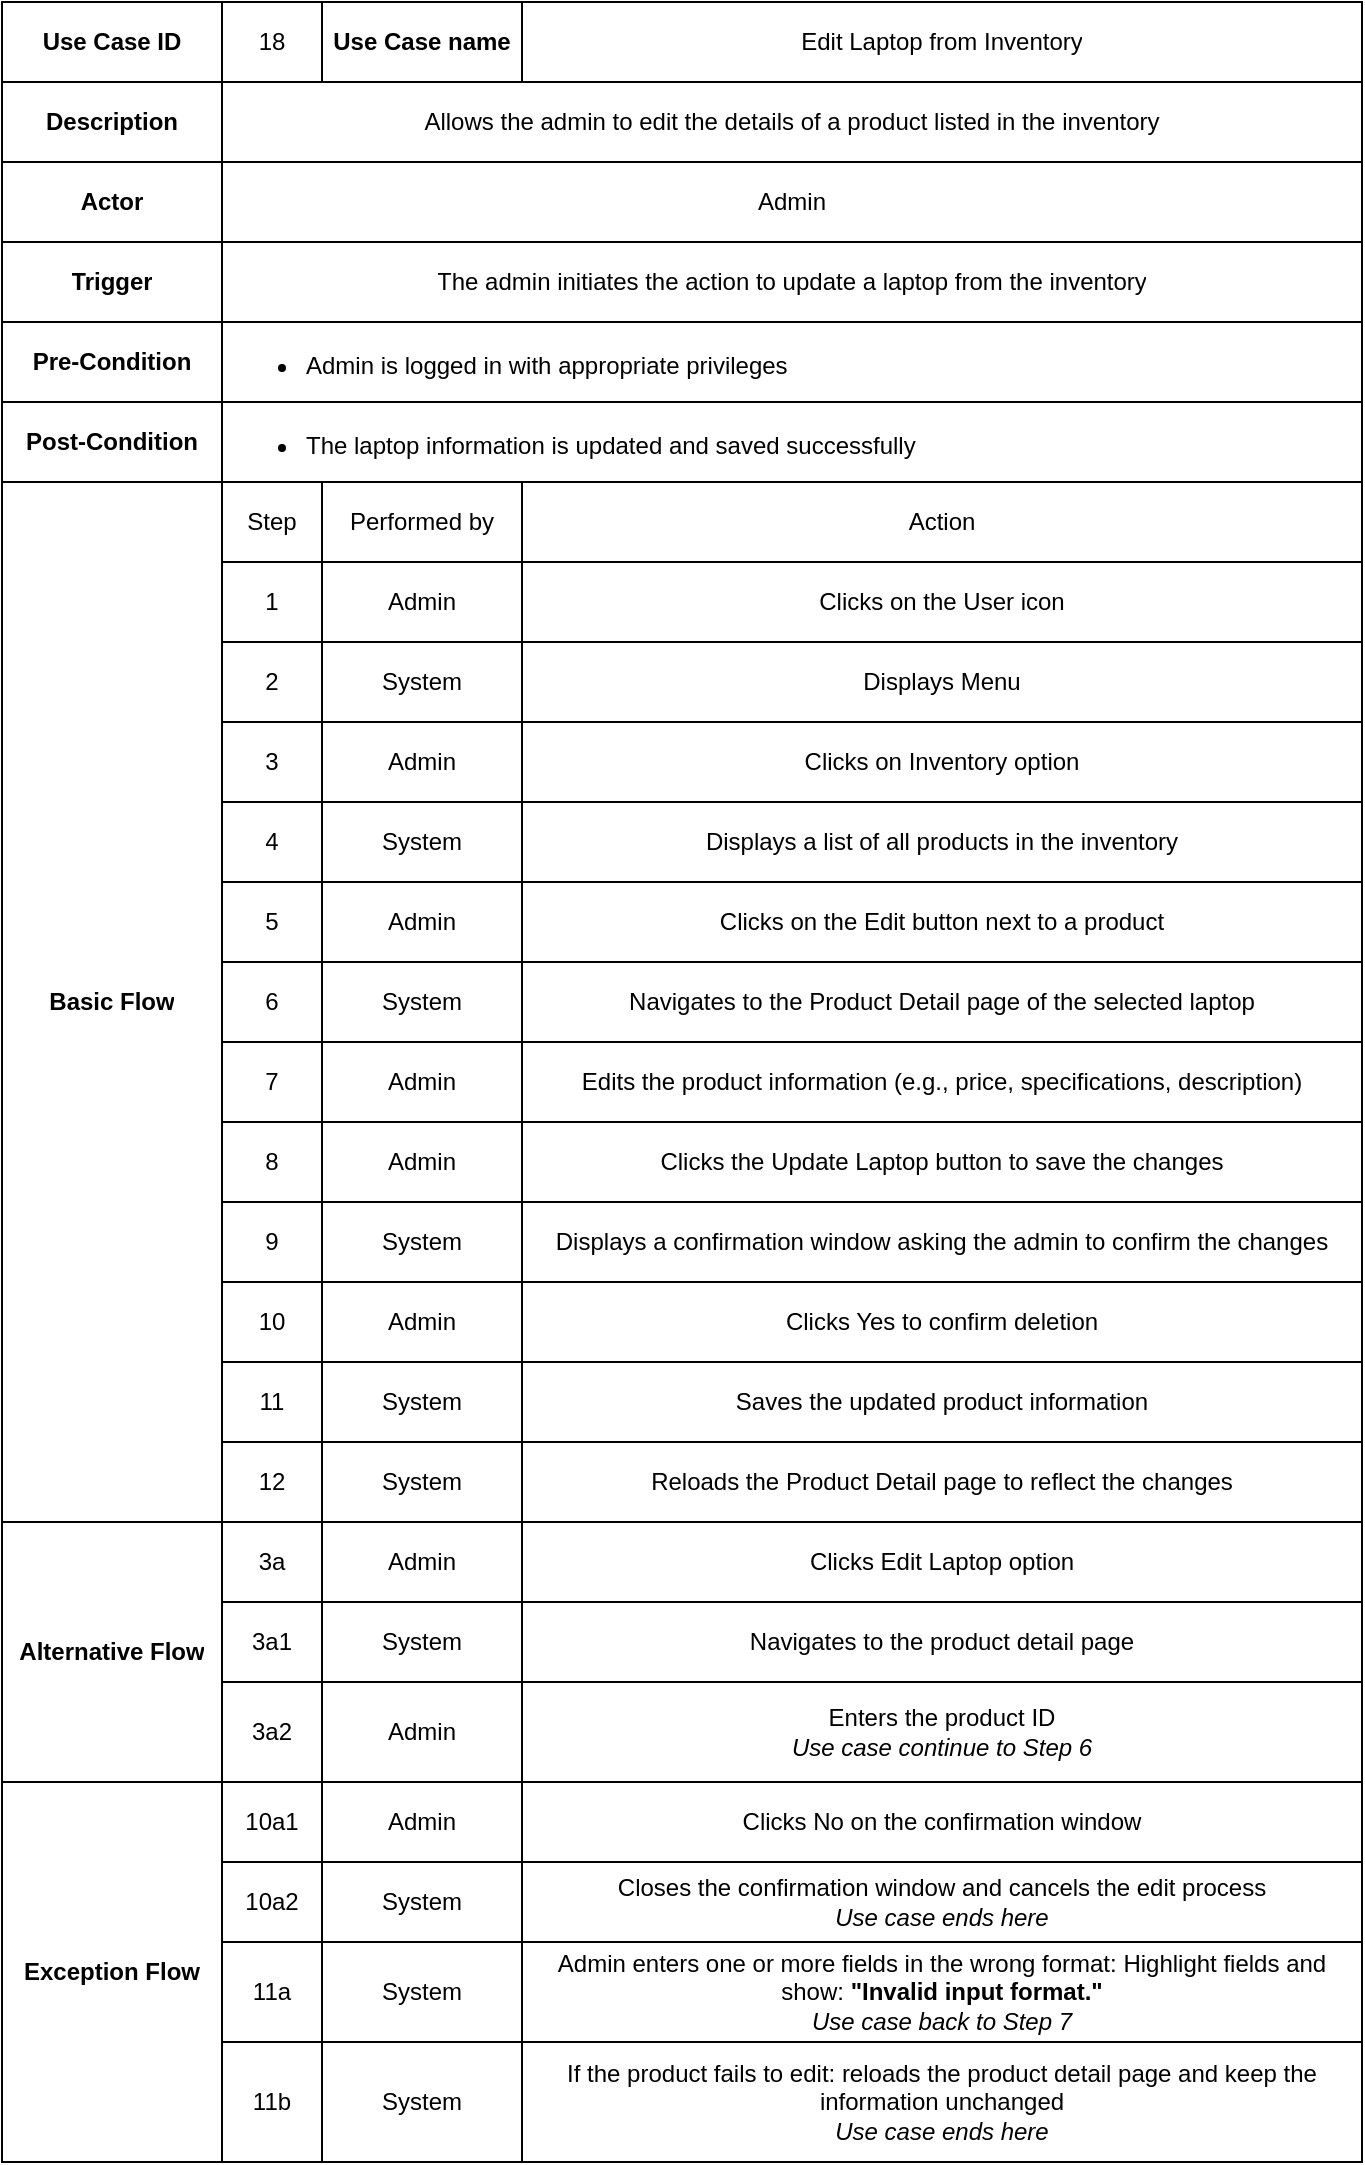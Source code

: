 <mxfile version="27.0.3">
  <diagram name="Page-1" id="t0oPoA8JW2VqA-yJJ_0l">
    <mxGraphModel dx="992" dy="593" grid="1" gridSize="10" guides="1" tooltips="1" connect="1" arrows="1" fold="1" page="1" pageScale="1" pageWidth="850" pageHeight="1100" math="0" shadow="0">
      <root>
        <mxCell id="0" />
        <mxCell id="1" parent="0" />
        <mxCell id="TJ8h7UZi5Kc5QOQq1z57-1" value="" style="shape=table;startSize=0;container=1;collapsible=0;childLayout=tableLayout;fontStyle=0" parent="1" vertex="1">
          <mxGeometry x="85" y="120" width="680" height="1080" as="geometry" />
        </mxCell>
        <mxCell id="TJ8h7UZi5Kc5QOQq1z57-2" value="" style="shape=tableRow;horizontal=0;startSize=0;swimlaneHead=0;swimlaneBody=0;strokeColor=inherit;top=0;left=0;bottom=0;right=0;collapsible=0;dropTarget=0;fillColor=none;points=[[0,0.5],[1,0.5]];portConstraint=eastwest;" parent="TJ8h7UZi5Kc5QOQq1z57-1" vertex="1">
          <mxGeometry width="680" height="40" as="geometry" />
        </mxCell>
        <mxCell id="TJ8h7UZi5Kc5QOQq1z57-3" value="Use Case ID" style="shape=partialRectangle;html=1;whiteSpace=wrap;connectable=0;strokeColor=inherit;overflow=hidden;fillColor=none;top=0;left=0;bottom=0;right=0;pointerEvents=1;fontStyle=1" parent="TJ8h7UZi5Kc5QOQq1z57-2" vertex="1">
          <mxGeometry width="110" height="40" as="geometry">
            <mxRectangle width="110" height="40" as="alternateBounds" />
          </mxGeometry>
        </mxCell>
        <mxCell id="TJ8h7UZi5Kc5QOQq1z57-4" value="18" style="shape=partialRectangle;html=1;whiteSpace=wrap;connectable=0;strokeColor=inherit;overflow=hidden;fillColor=none;top=0;left=0;bottom=0;right=0;pointerEvents=1;" parent="TJ8h7UZi5Kc5QOQq1z57-2" vertex="1">
          <mxGeometry x="110" width="50" height="40" as="geometry">
            <mxRectangle width="50" height="40" as="alternateBounds" />
          </mxGeometry>
        </mxCell>
        <mxCell id="TJ8h7UZi5Kc5QOQq1z57-5" value="Use Case name" style="shape=partialRectangle;html=1;whiteSpace=wrap;connectable=0;strokeColor=inherit;overflow=hidden;fillColor=none;top=0;left=0;bottom=0;right=0;pointerEvents=1;fontStyle=1" parent="TJ8h7UZi5Kc5QOQq1z57-2" vertex="1">
          <mxGeometry x="160" width="100" height="40" as="geometry">
            <mxRectangle width="100" height="40" as="alternateBounds" />
          </mxGeometry>
        </mxCell>
        <mxCell id="TJ8h7UZi5Kc5QOQq1z57-6" value="Edit Laptop from Inventory" style="shape=partialRectangle;html=1;whiteSpace=wrap;connectable=0;strokeColor=inherit;overflow=hidden;fillColor=none;top=0;left=0;bottom=0;right=0;pointerEvents=1;" parent="TJ8h7UZi5Kc5QOQq1z57-2" vertex="1">
          <mxGeometry x="260" width="420" height="40" as="geometry">
            <mxRectangle width="420" height="40" as="alternateBounds" />
          </mxGeometry>
        </mxCell>
        <mxCell id="TJ8h7UZi5Kc5QOQq1z57-7" style="shape=tableRow;horizontal=0;startSize=0;swimlaneHead=0;swimlaneBody=0;strokeColor=inherit;top=0;left=0;bottom=0;right=0;collapsible=0;dropTarget=0;fillColor=none;points=[[0,0.5],[1,0.5]];portConstraint=eastwest;" parent="TJ8h7UZi5Kc5QOQq1z57-1" vertex="1">
          <mxGeometry y="40" width="680" height="40" as="geometry" />
        </mxCell>
        <mxCell id="TJ8h7UZi5Kc5QOQq1z57-8" value="Description" style="shape=partialRectangle;html=1;whiteSpace=wrap;connectable=0;strokeColor=inherit;overflow=hidden;fillColor=none;top=0;left=0;bottom=0;right=0;pointerEvents=1;fontStyle=1" parent="TJ8h7UZi5Kc5QOQq1z57-7" vertex="1">
          <mxGeometry width="110" height="40" as="geometry">
            <mxRectangle width="110" height="40" as="alternateBounds" />
          </mxGeometry>
        </mxCell>
        <mxCell id="TJ8h7UZi5Kc5QOQq1z57-9" value="Allows the admin to edit the details of a product listed in the inventory" style="shape=partialRectangle;html=1;whiteSpace=wrap;connectable=0;strokeColor=inherit;overflow=hidden;fillColor=none;top=0;left=0;bottom=0;right=0;pointerEvents=1;rowspan=1;colspan=3;" parent="TJ8h7UZi5Kc5QOQq1z57-7" vertex="1">
          <mxGeometry x="110" width="570" height="40" as="geometry">
            <mxRectangle width="50" height="40" as="alternateBounds" />
          </mxGeometry>
        </mxCell>
        <mxCell id="TJ8h7UZi5Kc5QOQq1z57-10" style="shape=partialRectangle;html=1;whiteSpace=wrap;connectable=0;strokeColor=inherit;overflow=hidden;fillColor=none;top=0;left=0;bottom=0;right=0;pointerEvents=1;" parent="TJ8h7UZi5Kc5QOQq1z57-7" vertex="1" visible="0">
          <mxGeometry x="160" width="100" height="40" as="geometry">
            <mxRectangle width="100" height="40" as="alternateBounds" />
          </mxGeometry>
        </mxCell>
        <mxCell id="TJ8h7UZi5Kc5QOQq1z57-11" style="shape=partialRectangle;html=1;whiteSpace=wrap;connectable=0;strokeColor=inherit;overflow=hidden;fillColor=none;top=0;left=0;bottom=0;right=0;pointerEvents=1;" parent="TJ8h7UZi5Kc5QOQq1z57-7" vertex="1" visible="0">
          <mxGeometry x="260" width="420" height="40" as="geometry">
            <mxRectangle width="420" height="40" as="alternateBounds" />
          </mxGeometry>
        </mxCell>
        <mxCell id="TJ8h7UZi5Kc5QOQq1z57-12" value="" style="shape=tableRow;horizontal=0;startSize=0;swimlaneHead=0;swimlaneBody=0;strokeColor=inherit;top=0;left=0;bottom=0;right=0;collapsible=0;dropTarget=0;fillColor=none;points=[[0,0.5],[1,0.5]];portConstraint=eastwest;" parent="TJ8h7UZi5Kc5QOQq1z57-1" vertex="1">
          <mxGeometry y="80" width="680" height="40" as="geometry" />
        </mxCell>
        <mxCell id="TJ8h7UZi5Kc5QOQq1z57-13" value="Actor" style="shape=partialRectangle;html=1;whiteSpace=wrap;connectable=0;strokeColor=inherit;overflow=hidden;fillColor=none;top=0;left=0;bottom=0;right=0;pointerEvents=1;fontStyle=1" parent="TJ8h7UZi5Kc5QOQq1z57-12" vertex="1">
          <mxGeometry width="110" height="40" as="geometry">
            <mxRectangle width="110" height="40" as="alternateBounds" />
          </mxGeometry>
        </mxCell>
        <mxCell id="TJ8h7UZi5Kc5QOQq1z57-14" value="Admin" style="shape=partialRectangle;html=1;whiteSpace=wrap;connectable=0;strokeColor=inherit;overflow=hidden;fillColor=none;top=0;left=0;bottom=0;right=0;pointerEvents=1;rowspan=1;colspan=3;" parent="TJ8h7UZi5Kc5QOQq1z57-12" vertex="1">
          <mxGeometry x="110" width="570" height="40" as="geometry">
            <mxRectangle width="50" height="40" as="alternateBounds" />
          </mxGeometry>
        </mxCell>
        <mxCell id="TJ8h7UZi5Kc5QOQq1z57-15" value="" style="shape=partialRectangle;html=1;whiteSpace=wrap;connectable=0;strokeColor=inherit;overflow=hidden;fillColor=none;top=0;left=0;bottom=0;right=0;pointerEvents=1;" parent="TJ8h7UZi5Kc5QOQq1z57-12" vertex="1" visible="0">
          <mxGeometry x="160" width="100" height="40" as="geometry">
            <mxRectangle width="100" height="40" as="alternateBounds" />
          </mxGeometry>
        </mxCell>
        <mxCell id="TJ8h7UZi5Kc5QOQq1z57-16" value="" style="shape=partialRectangle;html=1;whiteSpace=wrap;connectable=0;strokeColor=inherit;overflow=hidden;fillColor=none;top=0;left=0;bottom=0;right=0;pointerEvents=1;" parent="TJ8h7UZi5Kc5QOQq1z57-12" vertex="1" visible="0">
          <mxGeometry x="260" width="420" height="40" as="geometry">
            <mxRectangle width="420" height="40" as="alternateBounds" />
          </mxGeometry>
        </mxCell>
        <mxCell id="TJ8h7UZi5Kc5QOQq1z57-17" style="shape=tableRow;horizontal=0;startSize=0;swimlaneHead=0;swimlaneBody=0;strokeColor=inherit;top=0;left=0;bottom=0;right=0;collapsible=0;dropTarget=0;fillColor=none;points=[[0,0.5],[1,0.5]];portConstraint=eastwest;" parent="TJ8h7UZi5Kc5QOQq1z57-1" vertex="1">
          <mxGeometry y="120" width="680" height="40" as="geometry" />
        </mxCell>
        <mxCell id="TJ8h7UZi5Kc5QOQq1z57-18" value="Trigger" style="shape=partialRectangle;html=1;whiteSpace=wrap;connectable=0;strokeColor=inherit;overflow=hidden;fillColor=none;top=0;left=0;bottom=0;right=0;pointerEvents=1;fontStyle=1" parent="TJ8h7UZi5Kc5QOQq1z57-17" vertex="1">
          <mxGeometry width="110" height="40" as="geometry">
            <mxRectangle width="110" height="40" as="alternateBounds" />
          </mxGeometry>
        </mxCell>
        <mxCell id="TJ8h7UZi5Kc5QOQq1z57-19" value="The admin initiates the action to update a laptop from the inventory" style="shape=partialRectangle;html=1;whiteSpace=wrap;connectable=0;strokeColor=inherit;overflow=hidden;fillColor=none;top=0;left=0;bottom=0;right=0;pointerEvents=1;rowspan=1;colspan=3;" parent="TJ8h7UZi5Kc5QOQq1z57-17" vertex="1">
          <mxGeometry x="110" width="570" height="40" as="geometry">
            <mxRectangle width="50" height="40" as="alternateBounds" />
          </mxGeometry>
        </mxCell>
        <mxCell id="TJ8h7UZi5Kc5QOQq1z57-20" style="shape=partialRectangle;html=1;whiteSpace=wrap;connectable=0;strokeColor=inherit;overflow=hidden;fillColor=none;top=0;left=0;bottom=0;right=0;pointerEvents=1;" parent="TJ8h7UZi5Kc5QOQq1z57-17" vertex="1" visible="0">
          <mxGeometry x="160" width="100" height="40" as="geometry">
            <mxRectangle width="100" height="40" as="alternateBounds" />
          </mxGeometry>
        </mxCell>
        <mxCell id="TJ8h7UZi5Kc5QOQq1z57-21" style="shape=partialRectangle;html=1;whiteSpace=wrap;connectable=0;strokeColor=inherit;overflow=hidden;fillColor=none;top=0;left=0;bottom=0;right=0;pointerEvents=1;" parent="TJ8h7UZi5Kc5QOQq1z57-17" vertex="1" visible="0">
          <mxGeometry x="260" width="420" height="40" as="geometry">
            <mxRectangle width="420" height="40" as="alternateBounds" />
          </mxGeometry>
        </mxCell>
        <mxCell id="TJ8h7UZi5Kc5QOQq1z57-22" value="" style="shape=tableRow;horizontal=0;startSize=0;swimlaneHead=0;swimlaneBody=0;strokeColor=inherit;top=0;left=0;bottom=0;right=0;collapsible=0;dropTarget=0;fillColor=none;points=[[0,0.5],[1,0.5]];portConstraint=eastwest;" parent="TJ8h7UZi5Kc5QOQq1z57-1" vertex="1">
          <mxGeometry y="160" width="680" height="40" as="geometry" />
        </mxCell>
        <mxCell id="TJ8h7UZi5Kc5QOQq1z57-23" value="Pre-Condition" style="shape=partialRectangle;html=1;whiteSpace=wrap;connectable=0;strokeColor=inherit;overflow=hidden;fillColor=none;top=0;left=0;bottom=0;right=0;pointerEvents=1;fontStyle=1" parent="TJ8h7UZi5Kc5QOQq1z57-22" vertex="1">
          <mxGeometry width="110" height="40" as="geometry">
            <mxRectangle width="110" height="40" as="alternateBounds" />
          </mxGeometry>
        </mxCell>
        <mxCell id="TJ8h7UZi5Kc5QOQq1z57-24" value="&lt;ul style=&quot;&quot;&gt;&lt;li&gt;Admin is logged in with appropriate privileges&lt;/li&gt;&lt;/ul&gt;" style="shape=partialRectangle;html=1;whiteSpace=wrap;connectable=0;strokeColor=inherit;overflow=hidden;fillColor=none;top=0;left=0;bottom=0;right=0;pointerEvents=1;rowspan=1;colspan=3;align=left;" parent="TJ8h7UZi5Kc5QOQq1z57-22" vertex="1">
          <mxGeometry x="110" width="570" height="40" as="geometry">
            <mxRectangle width="50" height="40" as="alternateBounds" />
          </mxGeometry>
        </mxCell>
        <mxCell id="TJ8h7UZi5Kc5QOQq1z57-25" value="" style="shape=partialRectangle;html=1;whiteSpace=wrap;connectable=0;strokeColor=inherit;overflow=hidden;fillColor=none;top=0;left=0;bottom=0;right=0;pointerEvents=1;" parent="TJ8h7UZi5Kc5QOQq1z57-22" vertex="1" visible="0">
          <mxGeometry x="160" width="100" height="40" as="geometry">
            <mxRectangle width="100" height="40" as="alternateBounds" />
          </mxGeometry>
        </mxCell>
        <mxCell id="TJ8h7UZi5Kc5QOQq1z57-26" value="" style="shape=partialRectangle;html=1;whiteSpace=wrap;connectable=0;strokeColor=inherit;overflow=hidden;fillColor=none;top=0;left=0;bottom=0;right=0;pointerEvents=1;" parent="TJ8h7UZi5Kc5QOQq1z57-22" vertex="1" visible="0">
          <mxGeometry x="260" width="420" height="40" as="geometry">
            <mxRectangle width="420" height="40" as="alternateBounds" />
          </mxGeometry>
        </mxCell>
        <mxCell id="TJ8h7UZi5Kc5QOQq1z57-27" style="shape=tableRow;horizontal=0;startSize=0;swimlaneHead=0;swimlaneBody=0;strokeColor=inherit;top=0;left=0;bottom=0;right=0;collapsible=0;dropTarget=0;fillColor=none;points=[[0,0.5],[1,0.5]];portConstraint=eastwest;" parent="TJ8h7UZi5Kc5QOQq1z57-1" vertex="1">
          <mxGeometry y="200" width="680" height="40" as="geometry" />
        </mxCell>
        <mxCell id="TJ8h7UZi5Kc5QOQq1z57-28" value="Post-Condition" style="shape=partialRectangle;html=1;whiteSpace=wrap;connectable=0;strokeColor=inherit;overflow=hidden;fillColor=none;top=0;left=0;bottom=0;right=0;pointerEvents=1;fontStyle=1" parent="TJ8h7UZi5Kc5QOQq1z57-27" vertex="1">
          <mxGeometry width="110" height="40" as="geometry">
            <mxRectangle width="110" height="40" as="alternateBounds" />
          </mxGeometry>
        </mxCell>
        <mxCell id="TJ8h7UZi5Kc5QOQq1z57-29" value="&lt;ul&gt;&lt;li&gt;The laptop information is updated and saved successfully&lt;/li&gt;&lt;/ul&gt;" style="shape=partialRectangle;html=1;whiteSpace=wrap;connectable=0;strokeColor=inherit;overflow=hidden;fillColor=none;top=0;left=0;bottom=0;right=0;pointerEvents=1;rowspan=1;colspan=3;align=left;" parent="TJ8h7UZi5Kc5QOQq1z57-27" vertex="1">
          <mxGeometry x="110" width="570" height="40" as="geometry">
            <mxRectangle width="50" height="40" as="alternateBounds" />
          </mxGeometry>
        </mxCell>
        <mxCell id="TJ8h7UZi5Kc5QOQq1z57-30" style="shape=partialRectangle;html=1;whiteSpace=wrap;connectable=0;strokeColor=inherit;overflow=hidden;fillColor=none;top=0;left=0;bottom=0;right=0;pointerEvents=1;" parent="TJ8h7UZi5Kc5QOQq1z57-27" vertex="1" visible="0">
          <mxGeometry x="160" width="100" height="40" as="geometry">
            <mxRectangle width="100" height="40" as="alternateBounds" />
          </mxGeometry>
        </mxCell>
        <mxCell id="TJ8h7UZi5Kc5QOQq1z57-31" style="shape=partialRectangle;html=1;whiteSpace=wrap;connectable=0;strokeColor=inherit;overflow=hidden;fillColor=none;top=0;left=0;bottom=0;right=0;pointerEvents=1;" parent="TJ8h7UZi5Kc5QOQq1z57-27" vertex="1" visible="0">
          <mxGeometry x="260" width="420" height="40" as="geometry">
            <mxRectangle width="420" height="40" as="alternateBounds" />
          </mxGeometry>
        </mxCell>
        <mxCell id="TJ8h7UZi5Kc5QOQq1z57-32" value="" style="shape=tableRow;horizontal=0;startSize=0;swimlaneHead=0;swimlaneBody=0;strokeColor=inherit;top=0;left=0;bottom=0;right=0;collapsible=0;dropTarget=0;fillColor=none;points=[[0,0.5],[1,0.5]];portConstraint=eastwest;" parent="TJ8h7UZi5Kc5QOQq1z57-1" vertex="1">
          <mxGeometry y="240" width="680" height="40" as="geometry" />
        </mxCell>
        <mxCell id="TJ8h7UZi5Kc5QOQq1z57-33" value="Basic Flow" style="shape=partialRectangle;html=1;whiteSpace=wrap;connectable=0;strokeColor=inherit;overflow=hidden;fillColor=none;top=0;left=0;bottom=0;right=0;pointerEvents=1;fontStyle=1;rowspan=13;colspan=1;" parent="TJ8h7UZi5Kc5QOQq1z57-32" vertex="1">
          <mxGeometry width="110" height="520" as="geometry">
            <mxRectangle width="110" height="40" as="alternateBounds" />
          </mxGeometry>
        </mxCell>
        <mxCell id="TJ8h7UZi5Kc5QOQq1z57-34" value="Step" style="shape=partialRectangle;html=1;whiteSpace=wrap;connectable=0;strokeColor=inherit;overflow=hidden;fillColor=none;top=0;left=0;bottom=0;right=0;pointerEvents=1;" parent="TJ8h7UZi5Kc5QOQq1z57-32" vertex="1">
          <mxGeometry x="110" width="50" height="40" as="geometry">
            <mxRectangle width="50" height="40" as="alternateBounds" />
          </mxGeometry>
        </mxCell>
        <mxCell id="TJ8h7UZi5Kc5QOQq1z57-35" value="Performed by" style="shape=partialRectangle;html=1;whiteSpace=wrap;connectable=0;strokeColor=inherit;overflow=hidden;fillColor=none;top=0;left=0;bottom=0;right=0;pointerEvents=1;" parent="TJ8h7UZi5Kc5QOQq1z57-32" vertex="1">
          <mxGeometry x="160" width="100" height="40" as="geometry">
            <mxRectangle width="100" height="40" as="alternateBounds" />
          </mxGeometry>
        </mxCell>
        <mxCell id="TJ8h7UZi5Kc5QOQq1z57-36" value="Action" style="shape=partialRectangle;html=1;whiteSpace=wrap;connectable=0;strokeColor=inherit;overflow=hidden;fillColor=none;top=0;left=0;bottom=0;right=0;pointerEvents=1;" parent="TJ8h7UZi5Kc5QOQq1z57-32" vertex="1">
          <mxGeometry x="260" width="420" height="40" as="geometry">
            <mxRectangle width="420" height="40" as="alternateBounds" />
          </mxGeometry>
        </mxCell>
        <mxCell id="TJ8h7UZi5Kc5QOQq1z57-37" value="" style="shape=tableRow;horizontal=0;startSize=0;swimlaneHead=0;swimlaneBody=0;strokeColor=inherit;top=0;left=0;bottom=0;right=0;collapsible=0;dropTarget=0;fillColor=none;points=[[0,0.5],[1,0.5]];portConstraint=eastwest;" parent="TJ8h7UZi5Kc5QOQq1z57-1" vertex="1">
          <mxGeometry y="280" width="680" height="40" as="geometry" />
        </mxCell>
        <mxCell id="TJ8h7UZi5Kc5QOQq1z57-38" value="" style="shape=partialRectangle;html=1;whiteSpace=wrap;connectable=0;strokeColor=inherit;overflow=hidden;fillColor=none;top=0;left=0;bottom=0;right=0;pointerEvents=1;fontStyle=1" parent="TJ8h7UZi5Kc5QOQq1z57-37" vertex="1" visible="0">
          <mxGeometry width="110" height="40" as="geometry">
            <mxRectangle width="110" height="40" as="alternateBounds" />
          </mxGeometry>
        </mxCell>
        <mxCell id="TJ8h7UZi5Kc5QOQq1z57-39" value="1" style="shape=partialRectangle;html=1;whiteSpace=wrap;connectable=0;strokeColor=inherit;overflow=hidden;fillColor=none;top=0;left=0;bottom=0;right=0;pointerEvents=1;" parent="TJ8h7UZi5Kc5QOQq1z57-37" vertex="1">
          <mxGeometry x="110" width="50" height="40" as="geometry">
            <mxRectangle width="50" height="40" as="alternateBounds" />
          </mxGeometry>
        </mxCell>
        <mxCell id="TJ8h7UZi5Kc5QOQq1z57-40" value="Admin" style="shape=partialRectangle;html=1;whiteSpace=wrap;connectable=0;strokeColor=inherit;overflow=hidden;fillColor=none;top=0;left=0;bottom=0;right=0;pointerEvents=1;" parent="TJ8h7UZi5Kc5QOQq1z57-37" vertex="1">
          <mxGeometry x="160" width="100" height="40" as="geometry">
            <mxRectangle width="100" height="40" as="alternateBounds" />
          </mxGeometry>
        </mxCell>
        <mxCell id="TJ8h7UZi5Kc5QOQq1z57-41" value="Clicks on the User icon" style="shape=partialRectangle;html=1;whiteSpace=wrap;connectable=0;strokeColor=inherit;overflow=hidden;fillColor=none;top=0;left=0;bottom=0;right=0;pointerEvents=1;fontStyle=0" parent="TJ8h7UZi5Kc5QOQq1z57-37" vertex="1">
          <mxGeometry x="260" width="420" height="40" as="geometry">
            <mxRectangle width="420" height="40" as="alternateBounds" />
          </mxGeometry>
        </mxCell>
        <mxCell id="TJ8h7UZi5Kc5QOQq1z57-42" value="" style="shape=tableRow;horizontal=0;startSize=0;swimlaneHead=0;swimlaneBody=0;strokeColor=inherit;top=0;left=0;bottom=0;right=0;collapsible=0;dropTarget=0;fillColor=none;points=[[0,0.5],[1,0.5]];portConstraint=eastwest;" parent="TJ8h7UZi5Kc5QOQq1z57-1" vertex="1">
          <mxGeometry y="320" width="680" height="40" as="geometry" />
        </mxCell>
        <mxCell id="TJ8h7UZi5Kc5QOQq1z57-43" value="" style="shape=partialRectangle;html=1;whiteSpace=wrap;connectable=0;strokeColor=inherit;overflow=hidden;fillColor=none;top=0;left=0;bottom=0;right=0;pointerEvents=1;fontStyle=1" parent="TJ8h7UZi5Kc5QOQq1z57-42" vertex="1" visible="0">
          <mxGeometry width="110" height="40" as="geometry">
            <mxRectangle width="110" height="40" as="alternateBounds" />
          </mxGeometry>
        </mxCell>
        <mxCell id="TJ8h7UZi5Kc5QOQq1z57-44" value="2" style="shape=partialRectangle;html=1;whiteSpace=wrap;connectable=0;strokeColor=inherit;overflow=hidden;fillColor=none;top=0;left=0;bottom=0;right=0;pointerEvents=1;" parent="TJ8h7UZi5Kc5QOQq1z57-42" vertex="1">
          <mxGeometry x="110" width="50" height="40" as="geometry">
            <mxRectangle width="50" height="40" as="alternateBounds" />
          </mxGeometry>
        </mxCell>
        <mxCell id="TJ8h7UZi5Kc5QOQq1z57-45" value="System" style="shape=partialRectangle;html=1;whiteSpace=wrap;connectable=0;strokeColor=inherit;overflow=hidden;fillColor=none;top=0;left=0;bottom=0;right=0;pointerEvents=1;" parent="TJ8h7UZi5Kc5QOQq1z57-42" vertex="1">
          <mxGeometry x="160" width="100" height="40" as="geometry">
            <mxRectangle width="100" height="40" as="alternateBounds" />
          </mxGeometry>
        </mxCell>
        <mxCell id="TJ8h7UZi5Kc5QOQq1z57-46" value="Displays Menu" style="shape=partialRectangle;html=1;whiteSpace=wrap;connectable=0;strokeColor=inherit;overflow=hidden;fillColor=none;top=0;left=0;bottom=0;right=0;pointerEvents=1;fontStyle=0" parent="TJ8h7UZi5Kc5QOQq1z57-42" vertex="1">
          <mxGeometry x="260" width="420" height="40" as="geometry">
            <mxRectangle width="420" height="40" as="alternateBounds" />
          </mxGeometry>
        </mxCell>
        <mxCell id="TJ8h7UZi5Kc5QOQq1z57-47" value="" style="shape=tableRow;horizontal=0;startSize=0;swimlaneHead=0;swimlaneBody=0;strokeColor=inherit;top=0;left=0;bottom=0;right=0;collapsible=0;dropTarget=0;fillColor=none;points=[[0,0.5],[1,0.5]];portConstraint=eastwest;" parent="TJ8h7UZi5Kc5QOQq1z57-1" vertex="1">
          <mxGeometry y="360" width="680" height="40" as="geometry" />
        </mxCell>
        <mxCell id="TJ8h7UZi5Kc5QOQq1z57-48" value="" style="shape=partialRectangle;html=1;whiteSpace=wrap;connectable=0;strokeColor=inherit;overflow=hidden;fillColor=none;top=0;left=0;bottom=0;right=0;pointerEvents=1;fontStyle=1" parent="TJ8h7UZi5Kc5QOQq1z57-47" vertex="1" visible="0">
          <mxGeometry width="110" height="40" as="geometry">
            <mxRectangle width="110" height="40" as="alternateBounds" />
          </mxGeometry>
        </mxCell>
        <mxCell id="TJ8h7UZi5Kc5QOQq1z57-49" value="3" style="shape=partialRectangle;html=1;whiteSpace=wrap;connectable=0;strokeColor=inherit;overflow=hidden;fillColor=none;top=0;left=0;bottom=0;right=0;pointerEvents=1;" parent="TJ8h7UZi5Kc5QOQq1z57-47" vertex="1">
          <mxGeometry x="110" width="50" height="40" as="geometry">
            <mxRectangle width="50" height="40" as="alternateBounds" />
          </mxGeometry>
        </mxCell>
        <mxCell id="TJ8h7UZi5Kc5QOQq1z57-50" value="Admin" style="shape=partialRectangle;html=1;whiteSpace=wrap;connectable=0;strokeColor=inherit;overflow=hidden;fillColor=none;top=0;left=0;bottom=0;right=0;pointerEvents=1;" parent="TJ8h7UZi5Kc5QOQq1z57-47" vertex="1">
          <mxGeometry x="160" width="100" height="40" as="geometry">
            <mxRectangle width="100" height="40" as="alternateBounds" />
          </mxGeometry>
        </mxCell>
        <mxCell id="TJ8h7UZi5Kc5QOQq1z57-51" value="Clicks on &lt;span data-end=&quot;445&quot; data-start=&quot;432&quot;&gt;Inventory&lt;/span&gt;&amp;nbsp;option" style="shape=partialRectangle;html=1;whiteSpace=wrap;connectable=0;strokeColor=inherit;overflow=hidden;fillColor=none;top=0;left=0;bottom=0;right=0;pointerEvents=1;" parent="TJ8h7UZi5Kc5QOQq1z57-47" vertex="1">
          <mxGeometry x="260" width="420" height="40" as="geometry">
            <mxRectangle width="420" height="40" as="alternateBounds" />
          </mxGeometry>
        </mxCell>
        <mxCell id="TJ8h7UZi5Kc5QOQq1z57-52" style="shape=tableRow;horizontal=0;startSize=0;swimlaneHead=0;swimlaneBody=0;strokeColor=inherit;top=0;left=0;bottom=0;right=0;collapsible=0;dropTarget=0;fillColor=none;points=[[0,0.5],[1,0.5]];portConstraint=eastwest;" parent="TJ8h7UZi5Kc5QOQq1z57-1" vertex="1">
          <mxGeometry y="400" width="680" height="40" as="geometry" />
        </mxCell>
        <mxCell id="TJ8h7UZi5Kc5QOQq1z57-53" style="shape=partialRectangle;html=1;whiteSpace=wrap;connectable=0;strokeColor=inherit;overflow=hidden;fillColor=none;top=0;left=0;bottom=0;right=0;pointerEvents=1;fontStyle=1" parent="TJ8h7UZi5Kc5QOQq1z57-52" vertex="1" visible="0">
          <mxGeometry width="110" height="40" as="geometry">
            <mxRectangle width="110" height="40" as="alternateBounds" />
          </mxGeometry>
        </mxCell>
        <mxCell id="TJ8h7UZi5Kc5QOQq1z57-54" value="4" style="shape=partialRectangle;html=1;whiteSpace=wrap;connectable=0;strokeColor=inherit;overflow=hidden;fillColor=none;top=0;left=0;bottom=0;right=0;pointerEvents=1;" parent="TJ8h7UZi5Kc5QOQq1z57-52" vertex="1">
          <mxGeometry x="110" width="50" height="40" as="geometry">
            <mxRectangle width="50" height="40" as="alternateBounds" />
          </mxGeometry>
        </mxCell>
        <mxCell id="TJ8h7UZi5Kc5QOQq1z57-55" value="System" style="shape=partialRectangle;html=1;whiteSpace=wrap;connectable=0;strokeColor=inherit;overflow=hidden;fillColor=none;top=0;left=0;bottom=0;right=0;pointerEvents=1;" parent="TJ8h7UZi5Kc5QOQq1z57-52" vertex="1">
          <mxGeometry x="160" width="100" height="40" as="geometry">
            <mxRectangle width="100" height="40" as="alternateBounds" />
          </mxGeometry>
        </mxCell>
        <mxCell id="TJ8h7UZi5Kc5QOQq1z57-56" value="Displays a list of all products in the inventory" style="shape=partialRectangle;html=1;whiteSpace=wrap;connectable=0;strokeColor=inherit;overflow=hidden;fillColor=none;top=0;left=0;bottom=0;right=0;pointerEvents=1;" parent="TJ8h7UZi5Kc5QOQq1z57-52" vertex="1">
          <mxGeometry x="260" width="420" height="40" as="geometry">
            <mxRectangle width="420" height="40" as="alternateBounds" />
          </mxGeometry>
        </mxCell>
        <mxCell id="TJ8h7UZi5Kc5QOQq1z57-57" style="shape=tableRow;horizontal=0;startSize=0;swimlaneHead=0;swimlaneBody=0;strokeColor=inherit;top=0;left=0;bottom=0;right=0;collapsible=0;dropTarget=0;fillColor=none;points=[[0,0.5],[1,0.5]];portConstraint=eastwest;" parent="TJ8h7UZi5Kc5QOQq1z57-1" vertex="1">
          <mxGeometry y="440" width="680" height="40" as="geometry" />
        </mxCell>
        <mxCell id="TJ8h7UZi5Kc5QOQq1z57-58" style="shape=partialRectangle;html=1;whiteSpace=wrap;connectable=0;strokeColor=inherit;overflow=hidden;fillColor=none;top=0;left=0;bottom=0;right=0;pointerEvents=1;fontStyle=1" parent="TJ8h7UZi5Kc5QOQq1z57-57" vertex="1" visible="0">
          <mxGeometry width="110" height="40" as="geometry">
            <mxRectangle width="110" height="40" as="alternateBounds" />
          </mxGeometry>
        </mxCell>
        <mxCell id="TJ8h7UZi5Kc5QOQq1z57-59" value="5" style="shape=partialRectangle;html=1;whiteSpace=wrap;connectable=0;strokeColor=inherit;overflow=hidden;fillColor=none;top=0;left=0;bottom=0;right=0;pointerEvents=1;" parent="TJ8h7UZi5Kc5QOQq1z57-57" vertex="1">
          <mxGeometry x="110" width="50" height="40" as="geometry">
            <mxRectangle width="50" height="40" as="alternateBounds" />
          </mxGeometry>
        </mxCell>
        <mxCell id="TJ8h7UZi5Kc5QOQq1z57-60" value="Admin" style="shape=partialRectangle;html=1;whiteSpace=wrap;connectable=0;strokeColor=inherit;overflow=hidden;fillColor=none;top=0;left=0;bottom=0;right=0;pointerEvents=1;" parent="TJ8h7UZi5Kc5QOQq1z57-57" vertex="1">
          <mxGeometry x="160" width="100" height="40" as="geometry">
            <mxRectangle width="100" height="40" as="alternateBounds" />
          </mxGeometry>
        </mxCell>
        <mxCell id="TJ8h7UZi5Kc5QOQq1z57-61" value="Clicks on the Edit button next to a product" style="shape=partialRectangle;html=1;whiteSpace=wrap;connectable=0;strokeColor=inherit;overflow=hidden;fillColor=none;top=0;left=0;bottom=0;right=0;pointerEvents=1;" parent="TJ8h7UZi5Kc5QOQq1z57-57" vertex="1">
          <mxGeometry x="260" width="420" height="40" as="geometry">
            <mxRectangle width="420" height="40" as="alternateBounds" />
          </mxGeometry>
        </mxCell>
        <mxCell id="TJ8h7UZi5Kc5QOQq1z57-62" style="shape=tableRow;horizontal=0;startSize=0;swimlaneHead=0;swimlaneBody=0;strokeColor=inherit;top=0;left=0;bottom=0;right=0;collapsible=0;dropTarget=0;fillColor=none;points=[[0,0.5],[1,0.5]];portConstraint=eastwest;" parent="TJ8h7UZi5Kc5QOQq1z57-1" vertex="1">
          <mxGeometry y="480" width="680" height="40" as="geometry" />
        </mxCell>
        <mxCell id="TJ8h7UZi5Kc5QOQq1z57-63" style="shape=partialRectangle;html=1;whiteSpace=wrap;connectable=0;strokeColor=inherit;overflow=hidden;fillColor=none;top=0;left=0;bottom=0;right=0;pointerEvents=1;fontStyle=1" parent="TJ8h7UZi5Kc5QOQq1z57-62" vertex="1" visible="0">
          <mxGeometry width="110" height="40" as="geometry">
            <mxRectangle width="110" height="40" as="alternateBounds" />
          </mxGeometry>
        </mxCell>
        <mxCell id="TJ8h7UZi5Kc5QOQq1z57-64" value="6" style="shape=partialRectangle;html=1;whiteSpace=wrap;connectable=0;strokeColor=inherit;overflow=hidden;fillColor=none;top=0;left=0;bottom=0;right=0;pointerEvents=1;" parent="TJ8h7UZi5Kc5QOQq1z57-62" vertex="1">
          <mxGeometry x="110" width="50" height="40" as="geometry">
            <mxRectangle width="50" height="40" as="alternateBounds" />
          </mxGeometry>
        </mxCell>
        <mxCell id="TJ8h7UZi5Kc5QOQq1z57-65" value="System" style="shape=partialRectangle;html=1;whiteSpace=wrap;connectable=0;strokeColor=inherit;overflow=hidden;fillColor=none;top=0;left=0;bottom=0;right=0;pointerEvents=1;" parent="TJ8h7UZi5Kc5QOQq1z57-62" vertex="1">
          <mxGeometry x="160" width="100" height="40" as="geometry">
            <mxRectangle width="100" height="40" as="alternateBounds" />
          </mxGeometry>
        </mxCell>
        <mxCell id="TJ8h7UZi5Kc5QOQq1z57-66" value="Navigates to the &lt;span data-end=&quot;362&quot; data-start=&quot;344&quot;&gt;Product Detail&lt;/span&gt; page of the selected laptop" style="shape=partialRectangle;html=1;whiteSpace=wrap;connectable=0;strokeColor=inherit;overflow=hidden;fillColor=none;top=0;left=0;bottom=0;right=0;pointerEvents=1;" parent="TJ8h7UZi5Kc5QOQq1z57-62" vertex="1">
          <mxGeometry x="260" width="420" height="40" as="geometry">
            <mxRectangle width="420" height="40" as="alternateBounds" />
          </mxGeometry>
        </mxCell>
        <mxCell id="TJ8h7UZi5Kc5QOQq1z57-127" style="shape=tableRow;horizontal=0;startSize=0;swimlaneHead=0;swimlaneBody=0;strokeColor=inherit;top=0;left=0;bottom=0;right=0;collapsible=0;dropTarget=0;fillColor=none;points=[[0,0.5],[1,0.5]];portConstraint=eastwest;" parent="TJ8h7UZi5Kc5QOQq1z57-1" vertex="1">
          <mxGeometry y="520" width="680" height="40" as="geometry" />
        </mxCell>
        <mxCell id="TJ8h7UZi5Kc5QOQq1z57-128" style="shape=partialRectangle;html=1;whiteSpace=wrap;connectable=0;strokeColor=inherit;overflow=hidden;fillColor=none;top=0;left=0;bottom=0;right=0;pointerEvents=1;fontStyle=1" parent="TJ8h7UZi5Kc5QOQq1z57-127" vertex="1" visible="0">
          <mxGeometry width="110" height="40" as="geometry">
            <mxRectangle width="110" height="40" as="alternateBounds" />
          </mxGeometry>
        </mxCell>
        <mxCell id="TJ8h7UZi5Kc5QOQq1z57-129" value="7" style="shape=partialRectangle;html=1;whiteSpace=wrap;connectable=0;strokeColor=inherit;overflow=hidden;fillColor=none;top=0;left=0;bottom=0;right=0;pointerEvents=1;" parent="TJ8h7UZi5Kc5QOQq1z57-127" vertex="1">
          <mxGeometry x="110" width="50" height="40" as="geometry">
            <mxRectangle width="50" height="40" as="alternateBounds" />
          </mxGeometry>
        </mxCell>
        <mxCell id="TJ8h7UZi5Kc5QOQq1z57-130" value="Admin" style="shape=partialRectangle;html=1;whiteSpace=wrap;connectable=0;strokeColor=inherit;overflow=hidden;fillColor=none;top=0;left=0;bottom=0;right=0;pointerEvents=1;" parent="TJ8h7UZi5Kc5QOQq1z57-127" vertex="1">
          <mxGeometry x="160" width="100" height="40" as="geometry">
            <mxRectangle width="100" height="40" as="alternateBounds" />
          </mxGeometry>
        </mxCell>
        <mxCell id="TJ8h7UZi5Kc5QOQq1z57-131" value="Edits the product information (e.g., price, specifications, description)" style="shape=partialRectangle;html=1;whiteSpace=wrap;connectable=0;strokeColor=inherit;overflow=hidden;fillColor=none;top=0;left=0;bottom=0;right=0;pointerEvents=1;" parent="TJ8h7UZi5Kc5QOQq1z57-127" vertex="1">
          <mxGeometry x="260" width="420" height="40" as="geometry">
            <mxRectangle width="420" height="40" as="alternateBounds" />
          </mxGeometry>
        </mxCell>
        <mxCell id="TJ8h7UZi5Kc5QOQq1z57-122" style="shape=tableRow;horizontal=0;startSize=0;swimlaneHead=0;swimlaneBody=0;strokeColor=inherit;top=0;left=0;bottom=0;right=0;collapsible=0;dropTarget=0;fillColor=none;points=[[0,0.5],[1,0.5]];portConstraint=eastwest;" parent="TJ8h7UZi5Kc5QOQq1z57-1" vertex="1">
          <mxGeometry y="560" width="680" height="40" as="geometry" />
        </mxCell>
        <mxCell id="TJ8h7UZi5Kc5QOQq1z57-123" style="shape=partialRectangle;html=1;whiteSpace=wrap;connectable=0;strokeColor=inherit;overflow=hidden;fillColor=none;top=0;left=0;bottom=0;right=0;pointerEvents=1;fontStyle=1" parent="TJ8h7UZi5Kc5QOQq1z57-122" vertex="1" visible="0">
          <mxGeometry width="110" height="40" as="geometry">
            <mxRectangle width="110" height="40" as="alternateBounds" />
          </mxGeometry>
        </mxCell>
        <mxCell id="TJ8h7UZi5Kc5QOQq1z57-124" value="8" style="shape=partialRectangle;html=1;whiteSpace=wrap;connectable=0;strokeColor=inherit;overflow=hidden;fillColor=none;top=0;left=0;bottom=0;right=0;pointerEvents=1;" parent="TJ8h7UZi5Kc5QOQq1z57-122" vertex="1">
          <mxGeometry x="110" width="50" height="40" as="geometry">
            <mxRectangle width="50" height="40" as="alternateBounds" />
          </mxGeometry>
        </mxCell>
        <mxCell id="TJ8h7UZi5Kc5QOQq1z57-125" value="Admin" style="shape=partialRectangle;html=1;whiteSpace=wrap;connectable=0;strokeColor=inherit;overflow=hidden;fillColor=none;top=0;left=0;bottom=0;right=0;pointerEvents=1;" parent="TJ8h7UZi5Kc5QOQq1z57-122" vertex="1">
          <mxGeometry x="160" width="100" height="40" as="geometry">
            <mxRectangle width="100" height="40" as="alternateBounds" />
          </mxGeometry>
        </mxCell>
        <mxCell id="TJ8h7UZi5Kc5QOQq1z57-126" value="Clicks the &lt;span data-end=&quot;526&quot; data-start=&quot;509&quot;&gt;Update Laptop&lt;/span&gt; button to save the changes" style="shape=partialRectangle;html=1;whiteSpace=wrap;connectable=0;strokeColor=inherit;overflow=hidden;fillColor=none;top=0;left=0;bottom=0;right=0;pointerEvents=1;" parent="TJ8h7UZi5Kc5QOQq1z57-122" vertex="1">
          <mxGeometry x="260" width="420" height="40" as="geometry">
            <mxRectangle width="420" height="40" as="alternateBounds" />
          </mxGeometry>
        </mxCell>
        <mxCell id="TJ8h7UZi5Kc5QOQq1z57-117" style="shape=tableRow;horizontal=0;startSize=0;swimlaneHead=0;swimlaneBody=0;strokeColor=inherit;top=0;left=0;bottom=0;right=0;collapsible=0;dropTarget=0;fillColor=none;points=[[0,0.5],[1,0.5]];portConstraint=eastwest;" parent="TJ8h7UZi5Kc5QOQq1z57-1" vertex="1">
          <mxGeometry y="600" width="680" height="40" as="geometry" />
        </mxCell>
        <mxCell id="TJ8h7UZi5Kc5QOQq1z57-118" style="shape=partialRectangle;html=1;whiteSpace=wrap;connectable=0;strokeColor=inherit;overflow=hidden;fillColor=none;top=0;left=0;bottom=0;right=0;pointerEvents=1;fontStyle=1" parent="TJ8h7UZi5Kc5QOQq1z57-117" vertex="1" visible="0">
          <mxGeometry width="110" height="40" as="geometry">
            <mxRectangle width="110" height="40" as="alternateBounds" />
          </mxGeometry>
        </mxCell>
        <mxCell id="TJ8h7UZi5Kc5QOQq1z57-119" value="9" style="shape=partialRectangle;html=1;whiteSpace=wrap;connectable=0;strokeColor=inherit;overflow=hidden;fillColor=none;top=0;left=0;bottom=0;right=0;pointerEvents=1;" parent="TJ8h7UZi5Kc5QOQq1z57-117" vertex="1">
          <mxGeometry x="110" width="50" height="40" as="geometry">
            <mxRectangle width="50" height="40" as="alternateBounds" />
          </mxGeometry>
        </mxCell>
        <mxCell id="TJ8h7UZi5Kc5QOQq1z57-120" value="System" style="shape=partialRectangle;html=1;whiteSpace=wrap;connectable=0;strokeColor=inherit;overflow=hidden;fillColor=none;top=0;left=0;bottom=0;right=0;pointerEvents=1;" parent="TJ8h7UZi5Kc5QOQq1z57-117" vertex="1">
          <mxGeometry x="160" width="100" height="40" as="geometry">
            <mxRectangle width="100" height="40" as="alternateBounds" />
          </mxGeometry>
        </mxCell>
        <mxCell id="TJ8h7UZi5Kc5QOQq1z57-121" value="Displays a confirmation window asking the admin to confirm the changes" style="shape=partialRectangle;html=1;whiteSpace=wrap;connectable=0;strokeColor=inherit;overflow=hidden;fillColor=none;top=0;left=0;bottom=0;right=0;pointerEvents=1;" parent="TJ8h7UZi5Kc5QOQq1z57-117" vertex="1">
          <mxGeometry x="260" width="420" height="40" as="geometry">
            <mxRectangle width="420" height="40" as="alternateBounds" />
          </mxGeometry>
        </mxCell>
        <mxCell id="TJ8h7UZi5Kc5QOQq1z57-67" style="shape=tableRow;horizontal=0;startSize=0;swimlaneHead=0;swimlaneBody=0;strokeColor=inherit;top=0;left=0;bottom=0;right=0;collapsible=0;dropTarget=0;fillColor=none;points=[[0,0.5],[1,0.5]];portConstraint=eastwest;" parent="TJ8h7UZi5Kc5QOQq1z57-1" vertex="1">
          <mxGeometry y="640" width="680" height="40" as="geometry" />
        </mxCell>
        <mxCell id="TJ8h7UZi5Kc5QOQq1z57-68" style="shape=partialRectangle;html=1;whiteSpace=wrap;connectable=0;strokeColor=inherit;overflow=hidden;fillColor=none;top=0;left=0;bottom=0;right=0;pointerEvents=1;fontStyle=1" parent="TJ8h7UZi5Kc5QOQq1z57-67" vertex="1" visible="0">
          <mxGeometry width="110" height="40" as="geometry">
            <mxRectangle width="110" height="40" as="alternateBounds" />
          </mxGeometry>
        </mxCell>
        <mxCell id="TJ8h7UZi5Kc5QOQq1z57-69" value="10" style="shape=partialRectangle;html=1;whiteSpace=wrap;connectable=0;strokeColor=inherit;overflow=hidden;fillColor=none;top=0;left=0;bottom=0;right=0;pointerEvents=1;" parent="TJ8h7UZi5Kc5QOQq1z57-67" vertex="1">
          <mxGeometry x="110" width="50" height="40" as="geometry">
            <mxRectangle width="50" height="40" as="alternateBounds" />
          </mxGeometry>
        </mxCell>
        <mxCell id="TJ8h7UZi5Kc5QOQq1z57-70" value="Admin" style="shape=partialRectangle;html=1;whiteSpace=wrap;connectable=0;strokeColor=inherit;overflow=hidden;fillColor=none;top=0;left=0;bottom=0;right=0;pointerEvents=1;" parent="TJ8h7UZi5Kc5QOQq1z57-67" vertex="1">
          <mxGeometry x="160" width="100" height="40" as="geometry">
            <mxRectangle width="100" height="40" as="alternateBounds" />
          </mxGeometry>
        </mxCell>
        <mxCell id="TJ8h7UZi5Kc5QOQq1z57-71" value="Clicks &lt;span data-end=&quot;715&quot; data-start=&quot;708&quot;&gt;Yes&lt;/span&gt; to confirm deletion" style="shape=partialRectangle;html=1;whiteSpace=wrap;connectable=0;strokeColor=inherit;overflow=hidden;fillColor=none;top=0;left=0;bottom=0;right=0;pointerEvents=1;" parent="TJ8h7UZi5Kc5QOQq1z57-67" vertex="1">
          <mxGeometry x="260" width="420" height="40" as="geometry">
            <mxRectangle width="420" height="40" as="alternateBounds" />
          </mxGeometry>
        </mxCell>
        <mxCell id="TJ8h7UZi5Kc5QOQq1z57-72" style="shape=tableRow;horizontal=0;startSize=0;swimlaneHead=0;swimlaneBody=0;strokeColor=inherit;top=0;left=0;bottom=0;right=0;collapsible=0;dropTarget=0;fillColor=none;points=[[0,0.5],[1,0.5]];portConstraint=eastwest;" parent="TJ8h7UZi5Kc5QOQq1z57-1" vertex="1">
          <mxGeometry y="680" width="680" height="40" as="geometry" />
        </mxCell>
        <mxCell id="TJ8h7UZi5Kc5QOQq1z57-73" style="shape=partialRectangle;html=1;whiteSpace=wrap;connectable=0;strokeColor=inherit;overflow=hidden;fillColor=none;top=0;left=0;bottom=0;right=0;pointerEvents=1;fontStyle=1" parent="TJ8h7UZi5Kc5QOQq1z57-72" vertex="1" visible="0">
          <mxGeometry width="110" height="40" as="geometry">
            <mxRectangle width="110" height="40" as="alternateBounds" />
          </mxGeometry>
        </mxCell>
        <mxCell id="TJ8h7UZi5Kc5QOQq1z57-74" value="11" style="shape=partialRectangle;html=1;whiteSpace=wrap;connectable=0;strokeColor=inherit;overflow=hidden;fillColor=none;top=0;left=0;bottom=0;right=0;pointerEvents=1;" parent="TJ8h7UZi5Kc5QOQq1z57-72" vertex="1">
          <mxGeometry x="110" width="50" height="40" as="geometry">
            <mxRectangle width="50" height="40" as="alternateBounds" />
          </mxGeometry>
        </mxCell>
        <mxCell id="TJ8h7UZi5Kc5QOQq1z57-75" value="System" style="shape=partialRectangle;html=1;whiteSpace=wrap;connectable=0;strokeColor=inherit;overflow=hidden;fillColor=none;top=0;left=0;bottom=0;right=0;pointerEvents=1;" parent="TJ8h7UZi5Kc5QOQq1z57-72" vertex="1">
          <mxGeometry x="160" width="100" height="40" as="geometry">
            <mxRectangle width="100" height="40" as="alternateBounds" />
          </mxGeometry>
        </mxCell>
        <mxCell id="TJ8h7UZi5Kc5QOQq1z57-76" value="Saves the updated product information" style="shape=partialRectangle;html=1;whiteSpace=wrap;connectable=0;strokeColor=inherit;overflow=hidden;fillColor=none;top=0;left=0;bottom=0;right=0;pointerEvents=1;" parent="TJ8h7UZi5Kc5QOQq1z57-72" vertex="1">
          <mxGeometry x="260" width="420" height="40" as="geometry">
            <mxRectangle width="420" height="40" as="alternateBounds" />
          </mxGeometry>
        </mxCell>
        <mxCell id="TJ8h7UZi5Kc5QOQq1z57-77" style="shape=tableRow;horizontal=0;startSize=0;swimlaneHead=0;swimlaneBody=0;strokeColor=inherit;top=0;left=0;bottom=0;right=0;collapsible=0;dropTarget=0;fillColor=none;points=[[0,0.5],[1,0.5]];portConstraint=eastwest;" parent="TJ8h7UZi5Kc5QOQq1z57-1" vertex="1">
          <mxGeometry y="720" width="680" height="40" as="geometry" />
        </mxCell>
        <mxCell id="TJ8h7UZi5Kc5QOQq1z57-78" style="shape=partialRectangle;html=1;whiteSpace=wrap;connectable=0;strokeColor=inherit;overflow=hidden;fillColor=none;top=0;left=0;bottom=0;right=0;pointerEvents=1;fontStyle=1" parent="TJ8h7UZi5Kc5QOQq1z57-77" vertex="1" visible="0">
          <mxGeometry width="110" height="40" as="geometry">
            <mxRectangle width="110" height="40" as="alternateBounds" />
          </mxGeometry>
        </mxCell>
        <mxCell id="TJ8h7UZi5Kc5QOQq1z57-79" value="12" style="shape=partialRectangle;html=1;whiteSpace=wrap;connectable=0;strokeColor=inherit;overflow=hidden;fillColor=none;top=0;left=0;bottom=0;right=0;pointerEvents=1;" parent="TJ8h7UZi5Kc5QOQq1z57-77" vertex="1">
          <mxGeometry x="110" width="50" height="40" as="geometry">
            <mxRectangle width="50" height="40" as="alternateBounds" />
          </mxGeometry>
        </mxCell>
        <mxCell id="TJ8h7UZi5Kc5QOQq1z57-80" value="System" style="shape=partialRectangle;html=1;whiteSpace=wrap;connectable=0;strokeColor=inherit;overflow=hidden;fillColor=none;top=0;left=0;bottom=0;right=0;pointerEvents=1;" parent="TJ8h7UZi5Kc5QOQq1z57-77" vertex="1">
          <mxGeometry x="160" width="100" height="40" as="geometry">
            <mxRectangle width="100" height="40" as="alternateBounds" />
          </mxGeometry>
        </mxCell>
        <mxCell id="TJ8h7UZi5Kc5QOQq1z57-81" value="Reloads the &lt;span data-end=&quot;811&quot; data-start=&quot;793&quot;&gt;Product Detail&lt;/span&gt; page to reflect the changes" style="shape=partialRectangle;html=1;whiteSpace=wrap;connectable=0;strokeColor=inherit;overflow=hidden;fillColor=none;top=0;left=0;bottom=0;right=0;pointerEvents=1;" parent="TJ8h7UZi5Kc5QOQq1z57-77" vertex="1">
          <mxGeometry x="260" width="420" height="40" as="geometry">
            <mxRectangle width="420" height="40" as="alternateBounds" />
          </mxGeometry>
        </mxCell>
        <mxCell id="TJ8h7UZi5Kc5QOQq1z57-82" style="shape=tableRow;horizontal=0;startSize=0;swimlaneHead=0;swimlaneBody=0;strokeColor=inherit;top=0;left=0;bottom=0;right=0;collapsible=0;dropTarget=0;fillColor=none;points=[[0,0.5],[1,0.5]];portConstraint=eastwest;" parent="TJ8h7UZi5Kc5QOQq1z57-1" vertex="1">
          <mxGeometry y="760" width="680" height="40" as="geometry" />
        </mxCell>
        <mxCell id="TJ8h7UZi5Kc5QOQq1z57-83" value="Alternative Flow" style="shape=partialRectangle;html=1;whiteSpace=wrap;connectable=0;strokeColor=inherit;overflow=hidden;fillColor=none;top=0;left=0;bottom=0;right=0;pointerEvents=1;fontStyle=1;rowspan=3;colspan=1;" parent="TJ8h7UZi5Kc5QOQq1z57-82" vertex="1">
          <mxGeometry width="110" height="130" as="geometry">
            <mxRectangle width="110" height="40" as="alternateBounds" />
          </mxGeometry>
        </mxCell>
        <mxCell id="TJ8h7UZi5Kc5QOQq1z57-84" value="3a" style="shape=partialRectangle;html=1;whiteSpace=wrap;connectable=0;strokeColor=inherit;overflow=hidden;fillColor=none;top=0;left=0;bottom=0;right=0;pointerEvents=1;" parent="TJ8h7UZi5Kc5QOQq1z57-82" vertex="1">
          <mxGeometry x="110" width="50" height="40" as="geometry">
            <mxRectangle width="50" height="40" as="alternateBounds" />
          </mxGeometry>
        </mxCell>
        <mxCell id="TJ8h7UZi5Kc5QOQq1z57-85" value="Admin" style="shape=partialRectangle;html=1;whiteSpace=wrap;connectable=0;strokeColor=inherit;overflow=hidden;fillColor=none;top=0;left=0;bottom=0;right=0;pointerEvents=1;" parent="TJ8h7UZi5Kc5QOQq1z57-82" vertex="1">
          <mxGeometry x="160" width="100" height="40" as="geometry">
            <mxRectangle width="100" height="40" as="alternateBounds" />
          </mxGeometry>
        </mxCell>
        <mxCell id="TJ8h7UZi5Kc5QOQq1z57-86" value="Clicks Edit&lt;span data-end=&quot;941&quot; data-start=&quot;924&quot;&gt; Laptop option&lt;/span&gt;" style="shape=partialRectangle;html=1;whiteSpace=wrap;connectable=0;strokeColor=inherit;overflow=hidden;fillColor=none;top=0;left=0;bottom=0;right=0;pointerEvents=1;" parent="TJ8h7UZi5Kc5QOQq1z57-82" vertex="1">
          <mxGeometry x="260" width="420" height="40" as="geometry">
            <mxRectangle width="420" height="40" as="alternateBounds" />
          </mxGeometry>
        </mxCell>
        <mxCell id="TJ8h7UZi5Kc5QOQq1z57-87" style="shape=tableRow;horizontal=0;startSize=0;swimlaneHead=0;swimlaneBody=0;strokeColor=inherit;top=0;left=0;bottom=0;right=0;collapsible=0;dropTarget=0;fillColor=none;points=[[0,0.5],[1,0.5]];portConstraint=eastwest;" parent="TJ8h7UZi5Kc5QOQq1z57-1" vertex="1">
          <mxGeometry y="800" width="680" height="40" as="geometry" />
        </mxCell>
        <mxCell id="TJ8h7UZi5Kc5QOQq1z57-88" style="shape=partialRectangle;html=1;whiteSpace=wrap;connectable=0;strokeColor=inherit;overflow=hidden;fillColor=none;top=0;left=0;bottom=0;right=0;pointerEvents=1;fontStyle=1" parent="TJ8h7UZi5Kc5QOQq1z57-87" vertex="1" visible="0">
          <mxGeometry width="110" height="40" as="geometry">
            <mxRectangle width="110" height="40" as="alternateBounds" />
          </mxGeometry>
        </mxCell>
        <mxCell id="TJ8h7UZi5Kc5QOQq1z57-89" value="3a1" style="shape=partialRectangle;html=1;whiteSpace=wrap;connectable=0;strokeColor=inherit;overflow=hidden;fillColor=none;top=0;left=0;bottom=0;right=0;pointerEvents=1;" parent="TJ8h7UZi5Kc5QOQq1z57-87" vertex="1">
          <mxGeometry x="110" width="50" height="40" as="geometry">
            <mxRectangle width="50" height="40" as="alternateBounds" />
          </mxGeometry>
        </mxCell>
        <mxCell id="TJ8h7UZi5Kc5QOQq1z57-90" value="System" style="shape=partialRectangle;html=1;whiteSpace=wrap;connectable=0;strokeColor=inherit;overflow=hidden;fillColor=none;top=0;left=0;bottom=0;right=0;pointerEvents=1;" parent="TJ8h7UZi5Kc5QOQq1z57-87" vertex="1">
          <mxGeometry x="160" width="100" height="40" as="geometry">
            <mxRectangle width="100" height="40" as="alternateBounds" />
          </mxGeometry>
        </mxCell>
        <mxCell id="TJ8h7UZi5Kc5QOQq1z57-91" value="Navigates to the product detail page" style="shape=partialRectangle;html=1;whiteSpace=wrap;connectable=0;strokeColor=inherit;overflow=hidden;fillColor=none;top=0;left=0;bottom=0;right=0;pointerEvents=1;" parent="TJ8h7UZi5Kc5QOQq1z57-87" vertex="1">
          <mxGeometry x="260" width="420" height="40" as="geometry">
            <mxRectangle width="420" height="40" as="alternateBounds" />
          </mxGeometry>
        </mxCell>
        <mxCell id="TJ8h7UZi5Kc5QOQq1z57-92" style="shape=tableRow;horizontal=0;startSize=0;swimlaneHead=0;swimlaneBody=0;strokeColor=inherit;top=0;left=0;bottom=0;right=0;collapsible=0;dropTarget=0;fillColor=none;points=[[0,0.5],[1,0.5]];portConstraint=eastwest;" parent="TJ8h7UZi5Kc5QOQq1z57-1" vertex="1">
          <mxGeometry y="840" width="680" height="50" as="geometry" />
        </mxCell>
        <mxCell id="TJ8h7UZi5Kc5QOQq1z57-93" style="shape=partialRectangle;html=1;whiteSpace=wrap;connectable=0;strokeColor=inherit;overflow=hidden;fillColor=none;top=0;left=0;bottom=0;right=0;pointerEvents=1;fontStyle=1" parent="TJ8h7UZi5Kc5QOQq1z57-92" vertex="1" visible="0">
          <mxGeometry width="110" height="50" as="geometry">
            <mxRectangle width="110" height="50" as="alternateBounds" />
          </mxGeometry>
        </mxCell>
        <mxCell id="TJ8h7UZi5Kc5QOQq1z57-94" value="3a2" style="shape=partialRectangle;html=1;whiteSpace=wrap;connectable=0;strokeColor=inherit;overflow=hidden;fillColor=none;top=0;left=0;bottom=0;right=0;pointerEvents=1;" parent="TJ8h7UZi5Kc5QOQq1z57-92" vertex="1">
          <mxGeometry x="110" width="50" height="50" as="geometry">
            <mxRectangle width="50" height="50" as="alternateBounds" />
          </mxGeometry>
        </mxCell>
        <mxCell id="TJ8h7UZi5Kc5QOQq1z57-95" value="Admin" style="shape=partialRectangle;html=1;whiteSpace=wrap;connectable=0;strokeColor=inherit;overflow=hidden;fillColor=none;top=0;left=0;bottom=0;right=0;pointerEvents=1;" parent="TJ8h7UZi5Kc5QOQq1z57-92" vertex="1">
          <mxGeometry x="160" width="100" height="50" as="geometry">
            <mxRectangle width="100" height="50" as="alternateBounds" />
          </mxGeometry>
        </mxCell>
        <mxCell id="TJ8h7UZi5Kc5QOQq1z57-96" value="&lt;div&gt;Enters the product ID&lt;/div&gt;&lt;div&gt;&lt;i&gt;Use case continue to Step 6&lt;/i&gt;&lt;/div&gt;" style="shape=partialRectangle;html=1;whiteSpace=wrap;connectable=0;strokeColor=inherit;overflow=hidden;fillColor=none;top=0;left=0;bottom=0;right=0;pointerEvents=1;" parent="TJ8h7UZi5Kc5QOQq1z57-92" vertex="1">
          <mxGeometry x="260" width="420" height="50" as="geometry">
            <mxRectangle width="420" height="50" as="alternateBounds" />
          </mxGeometry>
        </mxCell>
        <mxCell id="TJ8h7UZi5Kc5QOQq1z57-102" style="shape=tableRow;horizontal=0;startSize=0;swimlaneHead=0;swimlaneBody=0;strokeColor=inherit;top=0;left=0;bottom=0;right=0;collapsible=0;dropTarget=0;fillColor=none;points=[[0,0.5],[1,0.5]];portConstraint=eastwest;" parent="TJ8h7UZi5Kc5QOQq1z57-1" vertex="1">
          <mxGeometry y="890" width="680" height="40" as="geometry" />
        </mxCell>
        <mxCell id="TJ8h7UZi5Kc5QOQq1z57-103" value="Exception Flow" style="shape=partialRectangle;html=1;whiteSpace=wrap;connectable=0;strokeColor=inherit;overflow=hidden;fillColor=none;top=0;left=0;bottom=0;right=0;pointerEvents=1;fontStyle=1;rowspan=4;colspan=1;" parent="TJ8h7UZi5Kc5QOQq1z57-102" vertex="1">
          <mxGeometry width="110" height="190" as="geometry">
            <mxRectangle width="110" height="40" as="alternateBounds" />
          </mxGeometry>
        </mxCell>
        <mxCell id="TJ8h7UZi5Kc5QOQq1z57-104" value="10a1" style="shape=partialRectangle;html=1;whiteSpace=wrap;connectable=0;strokeColor=inherit;overflow=hidden;fillColor=none;top=0;left=0;bottom=0;right=0;pointerEvents=1;" parent="TJ8h7UZi5Kc5QOQq1z57-102" vertex="1">
          <mxGeometry x="110" width="50" height="40" as="geometry">
            <mxRectangle width="50" height="40" as="alternateBounds" />
          </mxGeometry>
        </mxCell>
        <mxCell id="TJ8h7UZi5Kc5QOQq1z57-105" value="Admin" style="shape=partialRectangle;html=1;whiteSpace=wrap;connectable=0;strokeColor=inherit;overflow=hidden;fillColor=none;top=0;left=0;bottom=0;right=0;pointerEvents=1;" parent="TJ8h7UZi5Kc5QOQq1z57-102" vertex="1">
          <mxGeometry x="160" width="100" height="40" as="geometry">
            <mxRectangle width="100" height="40" as="alternateBounds" />
          </mxGeometry>
        </mxCell>
        <mxCell id="TJ8h7UZi5Kc5QOQq1z57-106" value="Clicks No on the confirmation window" style="shape=partialRectangle;html=1;whiteSpace=wrap;connectable=0;strokeColor=inherit;overflow=hidden;fillColor=none;top=0;left=0;bottom=0;right=0;pointerEvents=1;" parent="TJ8h7UZi5Kc5QOQq1z57-102" vertex="1">
          <mxGeometry x="260" width="420" height="40" as="geometry">
            <mxRectangle width="420" height="40" as="alternateBounds" />
          </mxGeometry>
        </mxCell>
        <mxCell id="TJ8h7UZi5Kc5QOQq1z57-107" style="shape=tableRow;horizontal=0;startSize=0;swimlaneHead=0;swimlaneBody=0;strokeColor=inherit;top=0;left=0;bottom=0;right=0;collapsible=0;dropTarget=0;fillColor=none;points=[[0,0.5],[1,0.5]];portConstraint=eastwest;" parent="TJ8h7UZi5Kc5QOQq1z57-1" vertex="1">
          <mxGeometry y="930" width="680" height="40" as="geometry" />
        </mxCell>
        <mxCell id="TJ8h7UZi5Kc5QOQq1z57-108" style="shape=partialRectangle;html=1;whiteSpace=wrap;connectable=0;strokeColor=inherit;overflow=hidden;fillColor=none;top=0;left=0;bottom=0;right=0;pointerEvents=1;fontStyle=1" parent="TJ8h7UZi5Kc5QOQq1z57-107" vertex="1" visible="0">
          <mxGeometry width="110" height="40" as="geometry">
            <mxRectangle width="110" height="40" as="alternateBounds" />
          </mxGeometry>
        </mxCell>
        <mxCell id="TJ8h7UZi5Kc5QOQq1z57-109" value="10a2" style="shape=partialRectangle;html=1;whiteSpace=wrap;connectable=0;strokeColor=inherit;overflow=hidden;fillColor=none;top=0;left=0;bottom=0;right=0;pointerEvents=1;" parent="TJ8h7UZi5Kc5QOQq1z57-107" vertex="1">
          <mxGeometry x="110" width="50" height="40" as="geometry">
            <mxRectangle width="50" height="40" as="alternateBounds" />
          </mxGeometry>
        </mxCell>
        <mxCell id="TJ8h7UZi5Kc5QOQq1z57-110" value="System" style="shape=partialRectangle;html=1;whiteSpace=wrap;connectable=0;strokeColor=inherit;overflow=hidden;fillColor=none;top=0;left=0;bottom=0;right=0;pointerEvents=1;" parent="TJ8h7UZi5Kc5QOQq1z57-107" vertex="1">
          <mxGeometry x="160" width="100" height="40" as="geometry">
            <mxRectangle width="100" height="40" as="alternateBounds" />
          </mxGeometry>
        </mxCell>
        <mxCell id="TJ8h7UZi5Kc5QOQq1z57-111" value="&lt;div&gt;Closes the confirmation window and cancels the edit process&lt;/div&gt;&lt;div&gt;&lt;i&gt;Use case ends here&lt;/i&gt;&lt;/div&gt;" style="shape=partialRectangle;html=1;whiteSpace=wrap;connectable=0;strokeColor=inherit;overflow=hidden;fillColor=none;top=0;left=0;bottom=0;right=0;pointerEvents=1;" parent="TJ8h7UZi5Kc5QOQq1z57-107" vertex="1">
          <mxGeometry x="260" width="420" height="40" as="geometry">
            <mxRectangle width="420" height="40" as="alternateBounds" />
          </mxGeometry>
        </mxCell>
        <mxCell id="TJ8h7UZi5Kc5QOQq1z57-112" style="shape=tableRow;horizontal=0;startSize=0;swimlaneHead=0;swimlaneBody=0;strokeColor=inherit;top=0;left=0;bottom=0;right=0;collapsible=0;dropTarget=0;fillColor=none;points=[[0,0.5],[1,0.5]];portConstraint=eastwest;" parent="TJ8h7UZi5Kc5QOQq1z57-1" vertex="1">
          <mxGeometry y="970" width="680" height="50" as="geometry" />
        </mxCell>
        <mxCell id="TJ8h7UZi5Kc5QOQq1z57-113" value="" style="shape=partialRectangle;html=1;whiteSpace=wrap;connectable=0;strokeColor=inherit;overflow=hidden;fillColor=none;top=0;left=0;bottom=0;right=0;pointerEvents=1;fontStyle=1" parent="TJ8h7UZi5Kc5QOQq1z57-112" vertex="1" visible="0">
          <mxGeometry width="110" height="50" as="geometry">
            <mxRectangle width="110" height="50" as="alternateBounds" />
          </mxGeometry>
        </mxCell>
        <mxCell id="TJ8h7UZi5Kc5QOQq1z57-114" value="11a" style="shape=partialRectangle;html=1;whiteSpace=wrap;connectable=0;strokeColor=inherit;overflow=hidden;fillColor=none;top=0;left=0;bottom=0;right=0;pointerEvents=1;" parent="TJ8h7UZi5Kc5QOQq1z57-112" vertex="1">
          <mxGeometry x="110" width="50" height="50" as="geometry">
            <mxRectangle width="50" height="50" as="alternateBounds" />
          </mxGeometry>
        </mxCell>
        <mxCell id="TJ8h7UZi5Kc5QOQq1z57-115" value="System" style="shape=partialRectangle;html=1;whiteSpace=wrap;connectable=0;strokeColor=inherit;overflow=hidden;fillColor=none;top=0;left=0;bottom=0;right=0;pointerEvents=1;" parent="TJ8h7UZi5Kc5QOQq1z57-112" vertex="1">
          <mxGeometry x="160" width="100" height="50" as="geometry">
            <mxRectangle width="100" height="50" as="alternateBounds" />
          </mxGeometry>
        </mxCell>
        <mxCell id="TJ8h7UZi5Kc5QOQq1z57-116" value="&lt;div&gt;Admin enters one or more fields in the wrong format: Highlight fields and show: &lt;strong data-end=&quot;326&quot; data-start=&quot;299&quot;&gt;&quot;Invalid input format.&quot;&lt;/strong&gt;&lt;/div&gt;&lt;div&gt;&lt;i&gt;Use case back to Step 7&lt;/i&gt;&lt;/div&gt;" style="shape=partialRectangle;html=1;whiteSpace=wrap;connectable=0;strokeColor=inherit;overflow=hidden;fillColor=none;top=0;left=0;bottom=0;right=0;pointerEvents=1;" parent="TJ8h7UZi5Kc5QOQq1z57-112" vertex="1">
          <mxGeometry x="260" width="420" height="50" as="geometry">
            <mxRectangle width="420" height="50" as="alternateBounds" />
          </mxGeometry>
        </mxCell>
        <mxCell id="vuj0_tJGzSz7XLr8BmR0-1" style="shape=tableRow;horizontal=0;startSize=0;swimlaneHead=0;swimlaneBody=0;strokeColor=inherit;top=0;left=0;bottom=0;right=0;collapsible=0;dropTarget=0;fillColor=none;points=[[0,0.5],[1,0.5]];portConstraint=eastwest;" vertex="1" parent="TJ8h7UZi5Kc5QOQq1z57-1">
          <mxGeometry y="1020" width="680" height="60" as="geometry" />
        </mxCell>
        <mxCell id="vuj0_tJGzSz7XLr8BmR0-2" style="shape=partialRectangle;html=1;whiteSpace=wrap;connectable=0;strokeColor=inherit;overflow=hidden;fillColor=none;top=0;left=0;bottom=0;right=0;pointerEvents=1;fontStyle=1" vertex="1" visible="0" parent="vuj0_tJGzSz7XLr8BmR0-1">
          <mxGeometry width="110" height="60" as="geometry">
            <mxRectangle width="110" height="60" as="alternateBounds" />
          </mxGeometry>
        </mxCell>
        <mxCell id="vuj0_tJGzSz7XLr8BmR0-3" value="11b" style="shape=partialRectangle;html=1;whiteSpace=wrap;connectable=0;strokeColor=inherit;overflow=hidden;fillColor=none;top=0;left=0;bottom=0;right=0;pointerEvents=1;" vertex="1" parent="vuj0_tJGzSz7XLr8BmR0-1">
          <mxGeometry x="110" width="50" height="60" as="geometry">
            <mxRectangle width="50" height="60" as="alternateBounds" />
          </mxGeometry>
        </mxCell>
        <mxCell id="vuj0_tJGzSz7XLr8BmR0-4" value="System" style="shape=partialRectangle;html=1;whiteSpace=wrap;connectable=0;strokeColor=inherit;overflow=hidden;fillColor=none;top=0;left=0;bottom=0;right=0;pointerEvents=1;" vertex="1" parent="vuj0_tJGzSz7XLr8BmR0-1">
          <mxGeometry x="160" width="100" height="60" as="geometry">
            <mxRectangle width="100" height="60" as="alternateBounds" />
          </mxGeometry>
        </mxCell>
        <mxCell id="vuj0_tJGzSz7XLr8BmR0-5" value="&lt;div&gt;&lt;div&gt;If the product fails to edit: reloads the product detail page and keep the information unchanged&lt;/div&gt;&lt;i&gt;Use case ends here&lt;/i&gt;&lt;/div&gt;" style="shape=partialRectangle;html=1;whiteSpace=wrap;connectable=0;strokeColor=inherit;overflow=hidden;fillColor=none;top=0;left=0;bottom=0;right=0;pointerEvents=1;" vertex="1" parent="vuj0_tJGzSz7XLr8BmR0-1">
          <mxGeometry x="260" width="420" height="60" as="geometry">
            <mxRectangle width="420" height="60" as="alternateBounds" />
          </mxGeometry>
        </mxCell>
      </root>
    </mxGraphModel>
  </diagram>
</mxfile>
